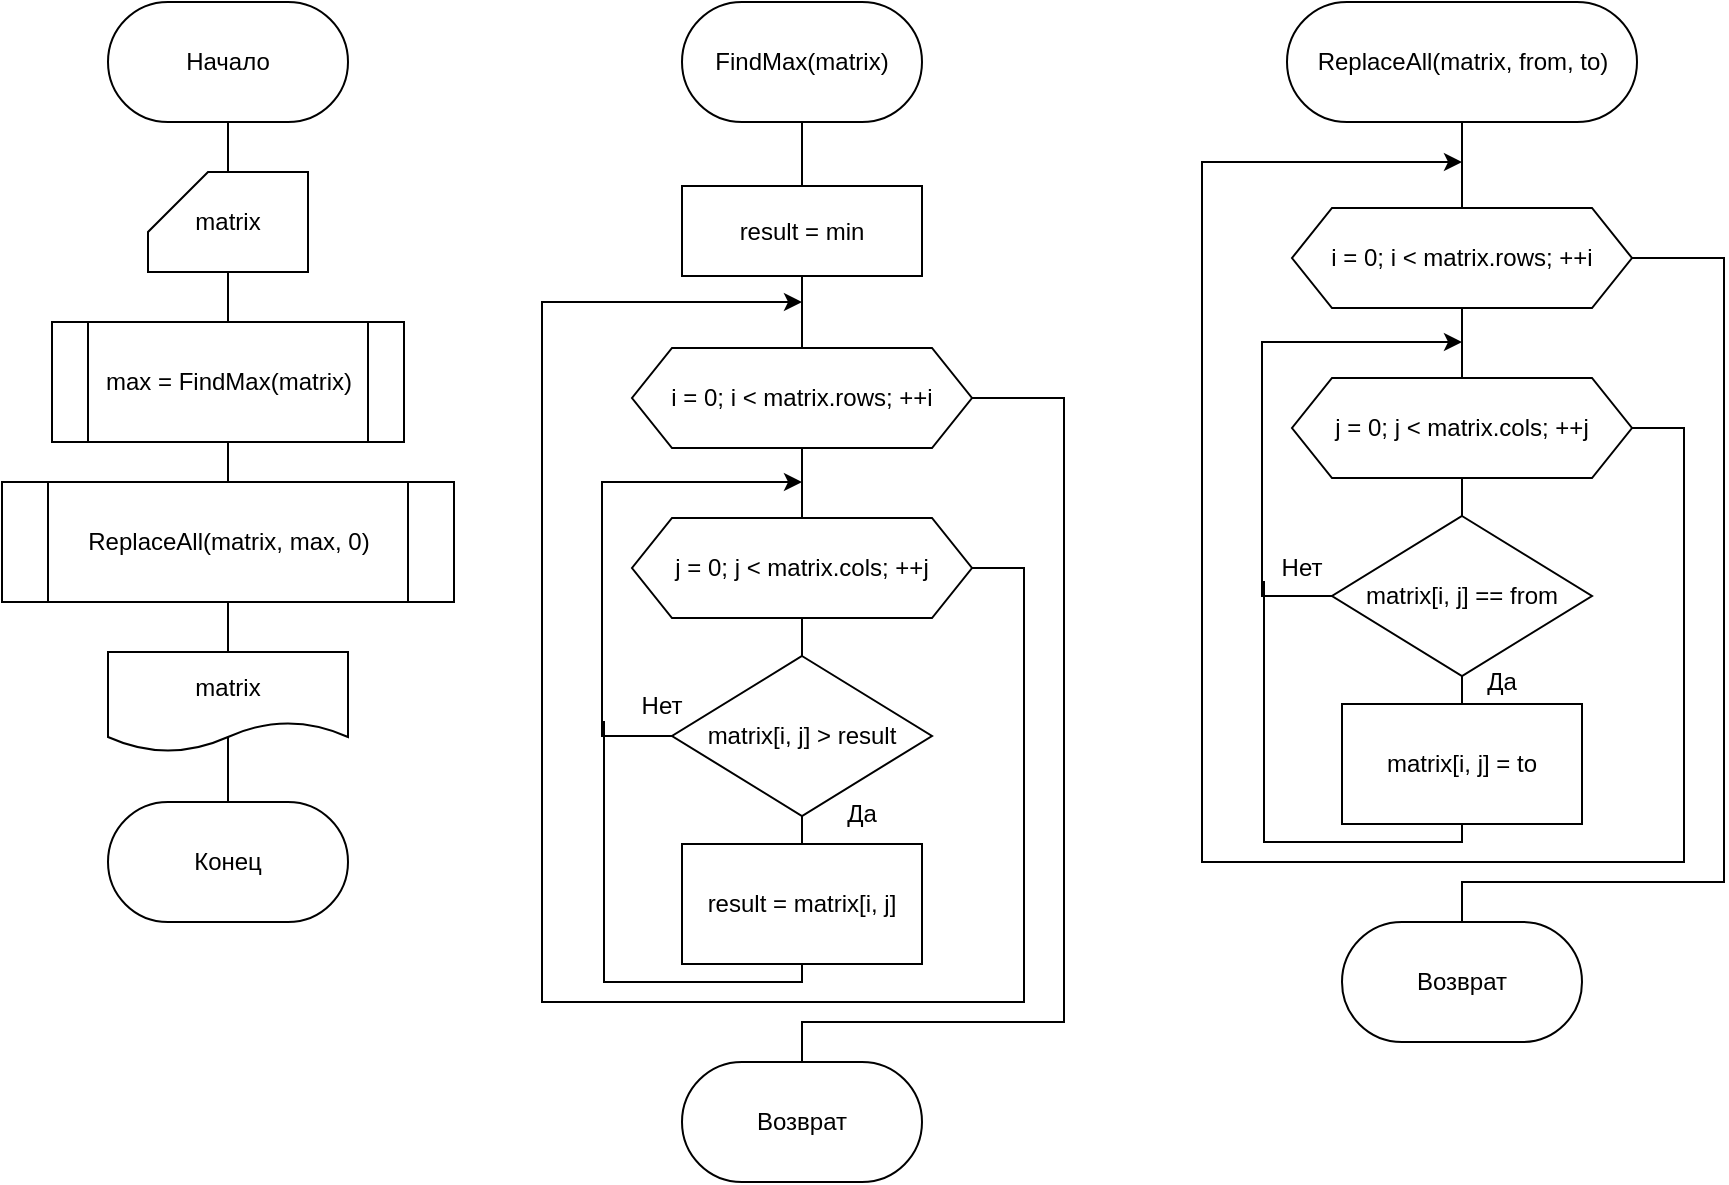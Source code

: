 <mxfile version="24.7.12">
  <diagram name="Страница — 1" id="K_wR6qmZmZ9thq4sVDPv">
    <mxGraphModel dx="1088" dy="634" grid="1" gridSize="10" guides="1" tooltips="1" connect="1" arrows="1" fold="1" page="1" pageScale="1" pageWidth="827" pageHeight="1169" math="0" shadow="0">
      <root>
        <mxCell id="0" />
        <mxCell id="1" parent="0" />
        <mxCell id="xpduPWBIZ8dIsGjhbCXD-1" value="Начало" style="rounded=1;whiteSpace=wrap;html=1;arcSize=50;" parent="1" vertex="1">
          <mxGeometry x="93" y="50" width="120" height="60" as="geometry" />
        </mxCell>
        <mxCell id="xpduPWBIZ8dIsGjhbCXD-2" value="Конец" style="rounded=1;whiteSpace=wrap;html=1;arcSize=50;" parent="1" vertex="1">
          <mxGeometry x="93" y="450" width="120" height="60" as="geometry" />
        </mxCell>
        <mxCell id="Q0wWZ1WKOyfi1GNpImiG-17" style="edgeStyle=orthogonalEdgeStyle;rounded=0;orthogonalLoop=1;jettySize=auto;html=1;exitX=0.5;exitY=1;exitDx=0;exitDy=0;exitPerimeter=0;entryX=0.5;entryY=0;entryDx=0;entryDy=0;endArrow=none;endFill=0;" edge="1" parent="1" source="xpduPWBIZ8dIsGjhbCXD-3" target="xpduPWBIZ8dIsGjhbCXD-5">
          <mxGeometry relative="1" as="geometry" />
        </mxCell>
        <mxCell id="xpduPWBIZ8dIsGjhbCXD-3" value="matrix" style="shape=card;whiteSpace=wrap;html=1;" parent="1" vertex="1">
          <mxGeometry x="113" y="135" width="80" height="50" as="geometry" />
        </mxCell>
        <mxCell id="Q0wWZ1WKOyfi1GNpImiG-20" style="edgeStyle=orthogonalEdgeStyle;rounded=0;orthogonalLoop=1;jettySize=auto;html=1;entryX=0.5;entryY=0;entryDx=0;entryDy=0;exitX=0.512;exitY=0.795;exitDx=0;exitDy=0;exitPerimeter=0;endArrow=none;endFill=0;" edge="1" parent="1" source="xpduPWBIZ8dIsGjhbCXD-4" target="xpduPWBIZ8dIsGjhbCXD-2">
          <mxGeometry relative="1" as="geometry" />
        </mxCell>
        <mxCell id="xpduPWBIZ8dIsGjhbCXD-4" value="matrix" style="shape=document;whiteSpace=wrap;html=1;boundedLbl=1;" parent="1" vertex="1">
          <mxGeometry x="93" y="375" width="120" height="50" as="geometry" />
        </mxCell>
        <mxCell id="Q0wWZ1WKOyfi1GNpImiG-18" style="edgeStyle=orthogonalEdgeStyle;rounded=0;orthogonalLoop=1;jettySize=auto;html=1;exitX=0.5;exitY=1;exitDx=0;exitDy=0;entryX=0.5;entryY=0;entryDx=0;entryDy=0;endArrow=none;endFill=0;" edge="1" parent="1" source="xpduPWBIZ8dIsGjhbCXD-5" target="xpduPWBIZ8dIsGjhbCXD-6">
          <mxGeometry relative="1" as="geometry" />
        </mxCell>
        <mxCell id="xpduPWBIZ8dIsGjhbCXD-5" value="max = FindMax(matrix)" style="shape=process;whiteSpace=wrap;html=1;backgroundOutline=1;" parent="1" vertex="1">
          <mxGeometry x="65" y="210" width="176" height="60" as="geometry" />
        </mxCell>
        <mxCell id="Q0wWZ1WKOyfi1GNpImiG-19" style="edgeStyle=orthogonalEdgeStyle;rounded=0;orthogonalLoop=1;jettySize=auto;html=1;exitX=0.5;exitY=1;exitDx=0;exitDy=0;entryX=0.5;entryY=0;entryDx=0;entryDy=0;endArrow=none;endFill=0;" edge="1" parent="1" source="xpduPWBIZ8dIsGjhbCXD-6" target="xpduPWBIZ8dIsGjhbCXD-4">
          <mxGeometry relative="1" as="geometry" />
        </mxCell>
        <mxCell id="xpduPWBIZ8dIsGjhbCXD-6" value="ReplaceAll(matrix, max, 0)" style="shape=process;whiteSpace=wrap;html=1;backgroundOutline=1;" parent="1" vertex="1">
          <mxGeometry x="40" y="290" width="226" height="60" as="geometry" />
        </mxCell>
        <mxCell id="Q0wWZ1WKOyfi1GNpImiG-21" style="edgeStyle=orthogonalEdgeStyle;rounded=0;orthogonalLoop=1;jettySize=auto;html=1;exitX=0.5;exitY=1;exitDx=0;exitDy=0;entryX=0.5;entryY=0;entryDx=0;entryDy=0;endArrow=none;endFill=0;" edge="1" parent="1" source="Q0wWZ1WKOyfi1GNpImiG-1" target="Q0wWZ1WKOyfi1GNpImiG-4">
          <mxGeometry relative="1" as="geometry" />
        </mxCell>
        <mxCell id="Q0wWZ1WKOyfi1GNpImiG-1" value="FindMax(matrix)" style="rounded=1;whiteSpace=wrap;html=1;arcSize=50;" vertex="1" parent="1">
          <mxGeometry x="380" y="50" width="120" height="60" as="geometry" />
        </mxCell>
        <mxCell id="Q0wWZ1WKOyfi1GNpImiG-2" value="Возврат" style="rounded=1;whiteSpace=wrap;html=1;arcSize=50;" vertex="1" parent="1">
          <mxGeometry x="380" y="580" width="120" height="60" as="geometry" />
        </mxCell>
        <mxCell id="Q0wWZ1WKOyfi1GNpImiG-24" style="edgeStyle=orthogonalEdgeStyle;rounded=0;orthogonalLoop=1;jettySize=auto;html=1;exitX=0.5;exitY=1;exitDx=0;exitDy=0;entryX=0.5;entryY=0;entryDx=0;entryDy=0;endArrow=none;endFill=0;" edge="1" parent="1" source="Q0wWZ1WKOyfi1GNpImiG-3" target="Q0wWZ1WKOyfi1GNpImiG-8">
          <mxGeometry relative="1" as="geometry" />
        </mxCell>
        <mxCell id="Q0wWZ1WKOyfi1GNpImiG-32" style="edgeStyle=orthogonalEdgeStyle;rounded=0;orthogonalLoop=1;jettySize=auto;html=1;exitX=1;exitY=0.5;exitDx=0;exitDy=0;entryX=0.5;entryY=0;entryDx=0;entryDy=0;endArrow=none;endFill=0;" edge="1" parent="1" source="Q0wWZ1WKOyfi1GNpImiG-3" target="Q0wWZ1WKOyfi1GNpImiG-2">
          <mxGeometry relative="1" as="geometry">
            <mxPoint x="570" y="580" as="targetPoint" />
            <Array as="points">
              <mxPoint x="571" y="248" />
              <mxPoint x="571" y="560" />
              <mxPoint x="440" y="560" />
            </Array>
          </mxGeometry>
        </mxCell>
        <mxCell id="Q0wWZ1WKOyfi1GNpImiG-3" value="i = 0; i &amp;lt; matrix.rows; ++i" style="shape=hexagon;perimeter=hexagonPerimeter2;whiteSpace=wrap;html=1;fixedSize=1;" vertex="1" parent="1">
          <mxGeometry x="355" y="223" width="170" height="50" as="geometry" />
        </mxCell>
        <mxCell id="Q0wWZ1WKOyfi1GNpImiG-23" style="edgeStyle=orthogonalEdgeStyle;rounded=0;orthogonalLoop=1;jettySize=auto;html=1;exitX=0.5;exitY=1;exitDx=0;exitDy=0;entryX=0.5;entryY=0;entryDx=0;entryDy=0;endArrow=none;endFill=0;" edge="1" parent="1" source="Q0wWZ1WKOyfi1GNpImiG-4" target="Q0wWZ1WKOyfi1GNpImiG-3">
          <mxGeometry relative="1" as="geometry" />
        </mxCell>
        <mxCell id="Q0wWZ1WKOyfi1GNpImiG-4" value="result = min" style="rounded=0;whiteSpace=wrap;html=1;" vertex="1" parent="1">
          <mxGeometry x="380" y="142" width="120" height="45" as="geometry" />
        </mxCell>
        <mxCell id="Q0wWZ1WKOyfi1GNpImiG-26" style="edgeStyle=orthogonalEdgeStyle;rounded=0;orthogonalLoop=1;jettySize=auto;html=1;exitX=0.5;exitY=1;exitDx=0;exitDy=0;entryX=0.5;entryY=0;entryDx=0;entryDy=0;endArrow=none;endFill=0;" edge="1" parent="1" source="Q0wWZ1WKOyfi1GNpImiG-6" target="Q0wWZ1WKOyfi1GNpImiG-7">
          <mxGeometry relative="1" as="geometry" />
        </mxCell>
        <mxCell id="Q0wWZ1WKOyfi1GNpImiG-27" style="edgeStyle=orthogonalEdgeStyle;rounded=0;orthogonalLoop=1;jettySize=auto;html=1;exitX=0;exitY=0.5;exitDx=0;exitDy=0;" edge="1" parent="1" source="Q0wWZ1WKOyfi1GNpImiG-6">
          <mxGeometry relative="1" as="geometry">
            <mxPoint x="440" y="290" as="targetPoint" />
            <Array as="points">
              <mxPoint x="340" y="417" />
              <mxPoint x="340" y="290" />
            </Array>
          </mxGeometry>
        </mxCell>
        <mxCell id="Q0wWZ1WKOyfi1GNpImiG-6" value="matrix[i, j] &amp;gt; result" style="rhombus;whiteSpace=wrap;html=1;" vertex="1" parent="1">
          <mxGeometry x="375" y="377" width="130" height="80" as="geometry" />
        </mxCell>
        <mxCell id="Q0wWZ1WKOyfi1GNpImiG-29" style="edgeStyle=orthogonalEdgeStyle;rounded=0;orthogonalLoop=1;jettySize=auto;html=1;exitX=0.5;exitY=1;exitDx=0;exitDy=0;endArrow=none;endFill=0;" edge="1" parent="1" source="Q0wWZ1WKOyfi1GNpImiG-7">
          <mxGeometry relative="1" as="geometry">
            <mxPoint x="340" y="410" as="targetPoint" />
            <Array as="points">
              <mxPoint x="440" y="540" />
              <mxPoint x="341" y="540" />
              <mxPoint x="341" y="410" />
            </Array>
          </mxGeometry>
        </mxCell>
        <mxCell id="Q0wWZ1WKOyfi1GNpImiG-7" value="result = matrix[i, j]" style="rounded=0;whiteSpace=wrap;html=1;" vertex="1" parent="1">
          <mxGeometry x="380" y="471" width="120" height="60" as="geometry" />
        </mxCell>
        <mxCell id="Q0wWZ1WKOyfi1GNpImiG-25" style="edgeStyle=orthogonalEdgeStyle;rounded=0;orthogonalLoop=1;jettySize=auto;html=1;exitX=0.5;exitY=1;exitDx=0;exitDy=0;entryX=0.5;entryY=0;entryDx=0;entryDy=0;endArrow=none;endFill=0;" edge="1" parent="1" source="Q0wWZ1WKOyfi1GNpImiG-8" target="Q0wWZ1WKOyfi1GNpImiG-6">
          <mxGeometry relative="1" as="geometry" />
        </mxCell>
        <mxCell id="Q0wWZ1WKOyfi1GNpImiG-30" style="edgeStyle=orthogonalEdgeStyle;rounded=0;orthogonalLoop=1;jettySize=auto;html=1;exitX=1;exitY=0.5;exitDx=0;exitDy=0;" edge="1" parent="1" source="Q0wWZ1WKOyfi1GNpImiG-8">
          <mxGeometry relative="1" as="geometry">
            <mxPoint x="440" y="200" as="targetPoint" />
            <Array as="points">
              <mxPoint x="551" y="333" />
              <mxPoint x="551" y="550" />
              <mxPoint x="310" y="550" />
              <mxPoint x="310" y="200" />
            </Array>
          </mxGeometry>
        </mxCell>
        <mxCell id="Q0wWZ1WKOyfi1GNpImiG-8" value="j = 0; j &amp;lt; matrix.cols; ++j" style="shape=hexagon;perimeter=hexagonPerimeter2;whiteSpace=wrap;html=1;fixedSize=1;" vertex="1" parent="1">
          <mxGeometry x="355" y="308" width="170" height="50" as="geometry" />
        </mxCell>
        <mxCell id="Q0wWZ1WKOyfi1GNpImiG-45" style="edgeStyle=orthogonalEdgeStyle;rounded=0;orthogonalLoop=1;jettySize=auto;html=1;exitX=0.5;exitY=1;exitDx=0;exitDy=0;entryX=0.5;entryY=0;entryDx=0;entryDy=0;endArrow=none;endFill=0;" edge="1" parent="1" source="Q0wWZ1WKOyfi1GNpImiG-9" target="Q0wWZ1WKOyfi1GNpImiG-36">
          <mxGeometry relative="1" as="geometry" />
        </mxCell>
        <mxCell id="Q0wWZ1WKOyfi1GNpImiG-9" value="ReplaceAll(matrix, from, to)" style="rounded=1;whiteSpace=wrap;html=1;arcSize=50;" vertex="1" parent="1">
          <mxGeometry x="682.5" y="50" width="175" height="60" as="geometry" />
        </mxCell>
        <mxCell id="Q0wWZ1WKOyfi1GNpImiG-16" style="edgeStyle=orthogonalEdgeStyle;rounded=0;orthogonalLoop=1;jettySize=auto;html=1;exitX=0.5;exitY=1;exitDx=0;exitDy=0;entryX=0.5;entryY=0;entryDx=0;entryDy=0;entryPerimeter=0;endArrow=none;endFill=0;" edge="1" parent="1" source="xpduPWBIZ8dIsGjhbCXD-1" target="xpduPWBIZ8dIsGjhbCXD-3">
          <mxGeometry relative="1" as="geometry" />
        </mxCell>
        <mxCell id="Q0wWZ1WKOyfi1GNpImiG-33" value="Возврат" style="rounded=1;whiteSpace=wrap;html=1;arcSize=50;" vertex="1" parent="1">
          <mxGeometry x="710" y="510" width="120" height="60" as="geometry" />
        </mxCell>
        <mxCell id="Q0wWZ1WKOyfi1GNpImiG-34" style="edgeStyle=orthogonalEdgeStyle;rounded=0;orthogonalLoop=1;jettySize=auto;html=1;exitX=0.5;exitY=1;exitDx=0;exitDy=0;entryX=0.5;entryY=0;entryDx=0;entryDy=0;endArrow=none;endFill=0;" edge="1" parent="1" source="Q0wWZ1WKOyfi1GNpImiG-36" target="Q0wWZ1WKOyfi1GNpImiG-44">
          <mxGeometry relative="1" as="geometry" />
        </mxCell>
        <mxCell id="Q0wWZ1WKOyfi1GNpImiG-35" style="edgeStyle=orthogonalEdgeStyle;rounded=0;orthogonalLoop=1;jettySize=auto;html=1;exitX=1;exitY=0.5;exitDx=0;exitDy=0;entryX=0.5;entryY=0;entryDx=0;entryDy=0;endArrow=none;endFill=0;" edge="1" parent="1" source="Q0wWZ1WKOyfi1GNpImiG-36" target="Q0wWZ1WKOyfi1GNpImiG-33">
          <mxGeometry relative="1" as="geometry">
            <mxPoint x="900" y="510" as="targetPoint" />
            <Array as="points">
              <mxPoint x="901" y="178" />
              <mxPoint x="901" y="490" />
              <mxPoint x="770" y="490" />
            </Array>
          </mxGeometry>
        </mxCell>
        <mxCell id="Q0wWZ1WKOyfi1GNpImiG-36" value="i = 0; i &amp;lt; matrix.rows; ++i" style="shape=hexagon;perimeter=hexagonPerimeter2;whiteSpace=wrap;html=1;fixedSize=1;" vertex="1" parent="1">
          <mxGeometry x="685" y="153" width="170" height="50" as="geometry" />
        </mxCell>
        <mxCell id="Q0wWZ1WKOyfi1GNpImiG-37" style="edgeStyle=orthogonalEdgeStyle;rounded=0;orthogonalLoop=1;jettySize=auto;html=1;exitX=0.5;exitY=1;exitDx=0;exitDy=0;entryX=0.5;entryY=0;entryDx=0;entryDy=0;endArrow=none;endFill=0;" edge="1" parent="1" source="Q0wWZ1WKOyfi1GNpImiG-39" target="Q0wWZ1WKOyfi1GNpImiG-41">
          <mxGeometry relative="1" as="geometry" />
        </mxCell>
        <mxCell id="Q0wWZ1WKOyfi1GNpImiG-38" style="edgeStyle=orthogonalEdgeStyle;rounded=0;orthogonalLoop=1;jettySize=auto;html=1;exitX=0;exitY=0.5;exitDx=0;exitDy=0;" edge="1" parent="1" source="Q0wWZ1WKOyfi1GNpImiG-39">
          <mxGeometry relative="1" as="geometry">
            <mxPoint x="770" y="220" as="targetPoint" />
            <Array as="points">
              <mxPoint x="670" y="347" />
              <mxPoint x="670" y="220" />
            </Array>
          </mxGeometry>
        </mxCell>
        <mxCell id="Q0wWZ1WKOyfi1GNpImiG-39" value="matrix[i, j] == from" style="rhombus;whiteSpace=wrap;html=1;" vertex="1" parent="1">
          <mxGeometry x="705" y="307" width="130" height="80" as="geometry" />
        </mxCell>
        <mxCell id="Q0wWZ1WKOyfi1GNpImiG-40" style="edgeStyle=orthogonalEdgeStyle;rounded=0;orthogonalLoop=1;jettySize=auto;html=1;exitX=0.5;exitY=1;exitDx=0;exitDy=0;endArrow=none;endFill=0;" edge="1" parent="1" source="Q0wWZ1WKOyfi1GNpImiG-41">
          <mxGeometry relative="1" as="geometry">
            <mxPoint x="670" y="340" as="targetPoint" />
            <Array as="points">
              <mxPoint x="770" y="470" />
              <mxPoint x="671" y="470" />
              <mxPoint x="671" y="340" />
            </Array>
          </mxGeometry>
        </mxCell>
        <mxCell id="Q0wWZ1WKOyfi1GNpImiG-41" value="matrix[i, j] = to" style="rounded=0;whiteSpace=wrap;html=1;" vertex="1" parent="1">
          <mxGeometry x="710" y="401" width="120" height="60" as="geometry" />
        </mxCell>
        <mxCell id="Q0wWZ1WKOyfi1GNpImiG-42" style="edgeStyle=orthogonalEdgeStyle;rounded=0;orthogonalLoop=1;jettySize=auto;html=1;exitX=0.5;exitY=1;exitDx=0;exitDy=0;entryX=0.5;entryY=0;entryDx=0;entryDy=0;endArrow=none;endFill=0;" edge="1" parent="1" source="Q0wWZ1WKOyfi1GNpImiG-44" target="Q0wWZ1WKOyfi1GNpImiG-39">
          <mxGeometry relative="1" as="geometry" />
        </mxCell>
        <mxCell id="Q0wWZ1WKOyfi1GNpImiG-43" style="edgeStyle=orthogonalEdgeStyle;rounded=0;orthogonalLoop=1;jettySize=auto;html=1;exitX=1;exitY=0.5;exitDx=0;exitDy=0;" edge="1" parent="1" source="Q0wWZ1WKOyfi1GNpImiG-44">
          <mxGeometry relative="1" as="geometry">
            <mxPoint x="770" y="130" as="targetPoint" />
            <Array as="points">
              <mxPoint x="881" y="263" />
              <mxPoint x="881" y="480" />
              <mxPoint x="640" y="480" />
              <mxPoint x="640" y="130" />
            </Array>
          </mxGeometry>
        </mxCell>
        <mxCell id="Q0wWZ1WKOyfi1GNpImiG-44" value="j = 0; j &amp;lt; matrix.cols; ++j" style="shape=hexagon;perimeter=hexagonPerimeter2;whiteSpace=wrap;html=1;fixedSize=1;" vertex="1" parent="1">
          <mxGeometry x="685" y="238" width="170" height="50" as="geometry" />
        </mxCell>
        <mxCell id="Q0wWZ1WKOyfi1GNpImiG-46" value="Да" style="text;html=1;align=center;verticalAlign=middle;whiteSpace=wrap;rounded=0;" vertex="1" parent="1">
          <mxGeometry x="440" y="441" width="60" height="30" as="geometry" />
        </mxCell>
        <mxCell id="Q0wWZ1WKOyfi1GNpImiG-47" value="Нет" style="text;html=1;align=center;verticalAlign=middle;whiteSpace=wrap;rounded=0;" vertex="1" parent="1">
          <mxGeometry x="340" y="387" width="60" height="30" as="geometry" />
        </mxCell>
        <mxCell id="Q0wWZ1WKOyfi1GNpImiG-48" value="Да" style="text;html=1;align=center;verticalAlign=middle;whiteSpace=wrap;rounded=0;" vertex="1" parent="1">
          <mxGeometry x="760" y="375" width="60" height="30" as="geometry" />
        </mxCell>
        <mxCell id="Q0wWZ1WKOyfi1GNpImiG-49" value="Нет" style="text;html=1;align=center;verticalAlign=middle;whiteSpace=wrap;rounded=0;" vertex="1" parent="1">
          <mxGeometry x="660" y="318" width="60" height="30" as="geometry" />
        </mxCell>
      </root>
    </mxGraphModel>
  </diagram>
</mxfile>
